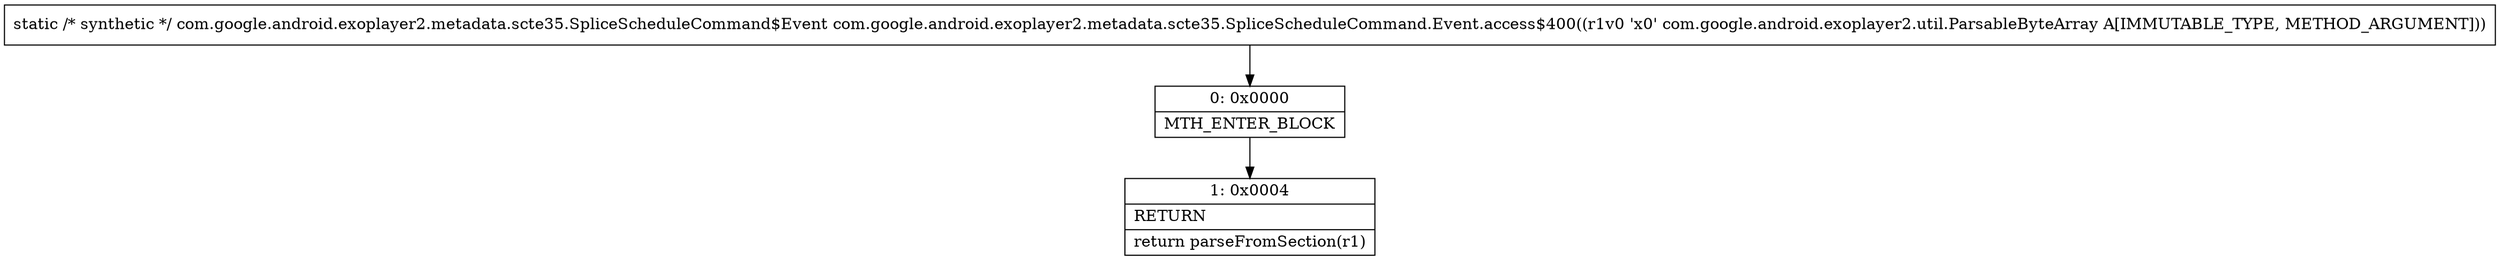 digraph "CFG forcom.google.android.exoplayer2.metadata.scte35.SpliceScheduleCommand.Event.access$400(Lcom\/google\/android\/exoplayer2\/util\/ParsableByteArray;)Lcom\/google\/android\/exoplayer2\/metadata\/scte35\/SpliceScheduleCommand$Event;" {
Node_0 [shape=record,label="{0\:\ 0x0000|MTH_ENTER_BLOCK\l}"];
Node_1 [shape=record,label="{1\:\ 0x0004|RETURN\l|return parseFromSection(r1)\l}"];
MethodNode[shape=record,label="{static \/* synthetic *\/ com.google.android.exoplayer2.metadata.scte35.SpliceScheduleCommand$Event com.google.android.exoplayer2.metadata.scte35.SpliceScheduleCommand.Event.access$400((r1v0 'x0' com.google.android.exoplayer2.util.ParsableByteArray A[IMMUTABLE_TYPE, METHOD_ARGUMENT])) }"];
MethodNode -> Node_0;
Node_0 -> Node_1;
}

